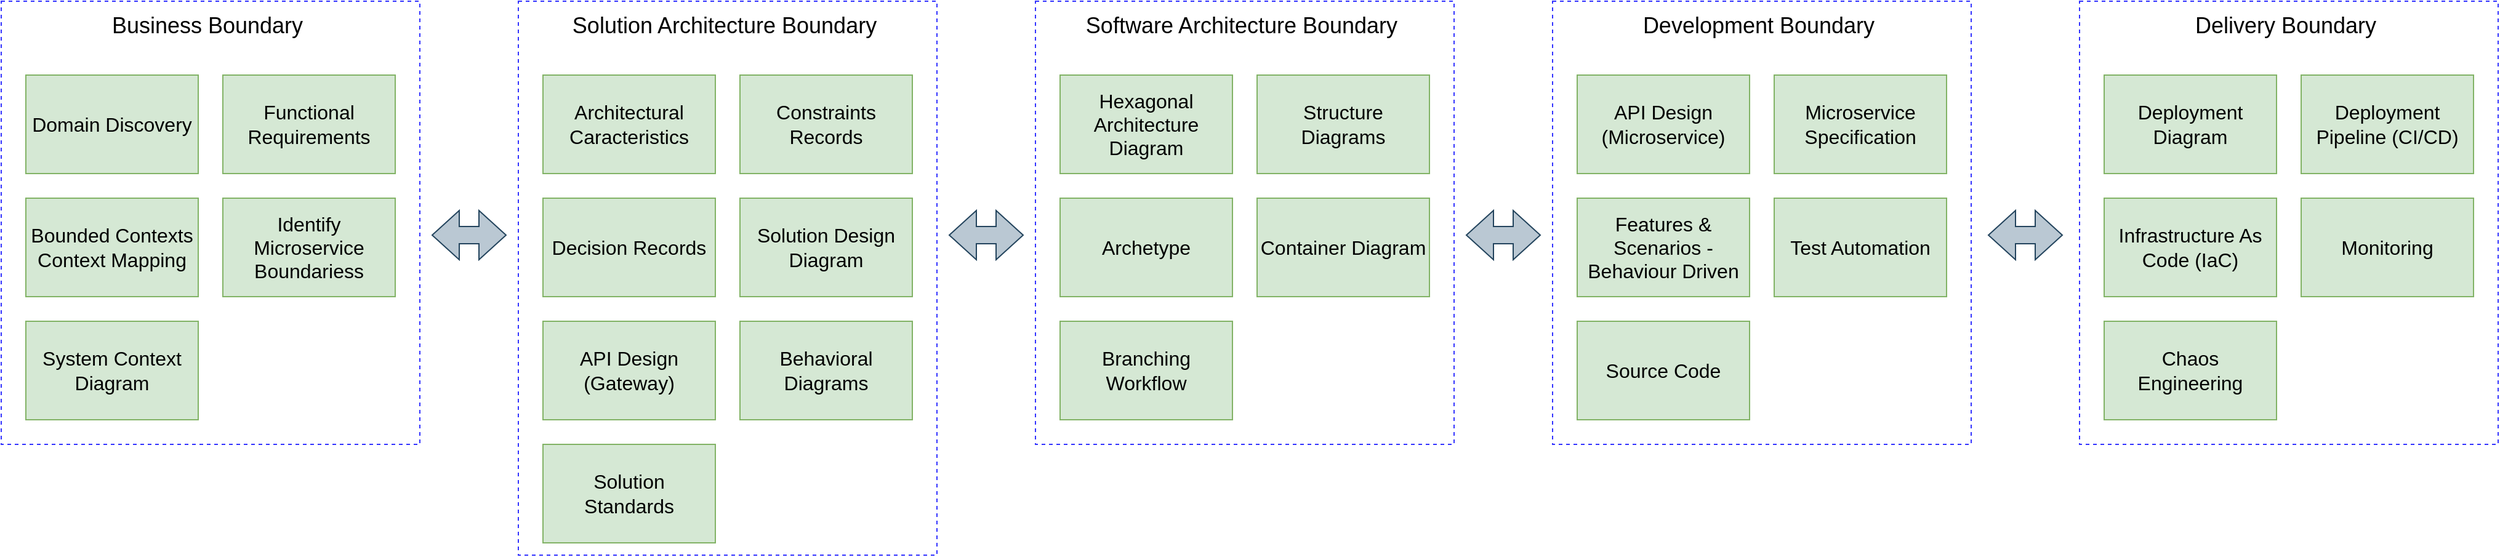 <mxfile version="14.9.6" type="device"><diagram id="Oz1pxEKi8darIY-afutS" name="Página-1"><mxGraphModel dx="1024" dy="592" grid="1" gridSize="10" guides="1" tooltips="1" connect="1" arrows="1" fold="1" page="1" pageScale="1" pageWidth="827" pageHeight="1169" math="0" shadow="0"><root><mxCell id="0"/><mxCell id="1" parent="0"/><mxCell id="v-x4CfVWVhVUCC3SoPK2-30" value="" style="rounded=0;whiteSpace=wrap;html=1;dashed=1;fillColor=none;strokeColor=#3333FF;" parent="1" vertex="1"><mxGeometry x="880" y="50" width="340" height="360" as="geometry"/></mxCell><mxCell id="v-x4CfVWVhVUCC3SoPK2-1" value="" style="rounded=0;whiteSpace=wrap;html=1;dashed=1;fillColor=none;strokeColor=#3333FF;" parent="1" vertex="1"><mxGeometry x="40" y="50" width="340" height="360" as="geometry"/></mxCell><mxCell id="v-x4CfVWVhVUCC3SoPK2-2" value="&lt;span style=&quot;font-size: 16px&quot;&gt;Domain Discovery&lt;/span&gt;" style="rounded=0;whiteSpace=wrap;html=1;fillColor=#d5e8d4;strokeColor=#82b366;" parent="1" vertex="1"><mxGeometry x="60" y="110" width="140" height="80" as="geometry"/></mxCell><mxCell id="v-x4CfVWVhVUCC3SoPK2-3" value="&lt;div&gt;&lt;font style=&quot;font-size: 18px&quot;&gt;Business Boundary&amp;nbsp;&lt;/font&gt;&lt;/div&gt;" style="text;html=1;strokeColor=none;fillColor=none;align=center;verticalAlign=middle;whiteSpace=wrap;rounded=0;dashed=1;" parent="1" vertex="1"><mxGeometry x="100" y="50" width="220" height="40" as="geometry"/></mxCell><mxCell id="v-x4CfVWVhVUCC3SoPK2-4" value="&lt;span style=&quot;font-size: 16px&quot;&gt;Functional Requirements&lt;/span&gt;" style="rounded=0;whiteSpace=wrap;html=1;fillColor=#d5e8d4;strokeColor=#82b366;" parent="1" vertex="1"><mxGeometry x="220" y="110" width="140" height="80" as="geometry"/></mxCell><mxCell id="v-x4CfVWVhVUCC3SoPK2-5" value="&lt;span style=&quot;font-size: 16px&quot;&gt;Bounded Contexts&lt;br&gt;Context Mapping&lt;/span&gt;" style="rounded=0;whiteSpace=wrap;html=1;fillColor=#d5e8d4;strokeColor=#82b366;" parent="1" vertex="1"><mxGeometry x="60" y="210" width="140" height="80" as="geometry"/></mxCell><mxCell id="v-x4CfVWVhVUCC3SoPK2-6" value="&lt;span style=&quot;font-size: 16px&quot;&gt;Identify Microservice Boundariess&lt;/span&gt;" style="rounded=0;whiteSpace=wrap;html=1;fillColor=#d5e8d4;strokeColor=#82b366;" parent="1" vertex="1"><mxGeometry x="220" y="210" width="140" height="80" as="geometry"/></mxCell><mxCell id="v-x4CfVWVhVUCC3SoPK2-7" value="&lt;span style=&quot;font-size: 16px&quot;&gt;System Context Diagram&lt;/span&gt;" style="rounded=0;whiteSpace=wrap;html=1;fillColor=#d5e8d4;strokeColor=#82b366;" parent="1" vertex="1"><mxGeometry x="60" y="310" width="140" height="80" as="geometry"/></mxCell><mxCell id="v-x4CfVWVhVUCC3SoPK2-16" value="" style="rounded=0;whiteSpace=wrap;html=1;dashed=1;fillColor=none;strokeColor=#3333FF;" parent="1" vertex="1"><mxGeometry x="460" y="50" width="340" height="450" as="geometry"/></mxCell><mxCell id="v-x4CfVWVhVUCC3SoPK2-17" value="&lt;span style=&quot;font-size: 16px&quot;&gt;Architectural Caracteristics&lt;/span&gt;" style="rounded=0;whiteSpace=wrap;html=1;fillColor=#d5e8d4;strokeColor=#82b366;" parent="1" vertex="1"><mxGeometry x="480" y="110" width="140" height="80" as="geometry"/></mxCell><mxCell id="v-x4CfVWVhVUCC3SoPK2-18" value="&lt;div&gt;&lt;font style=&quot;font-size: 18px&quot;&gt;Solution Architecture Boundary&amp;nbsp;&lt;/font&gt;&lt;/div&gt;" style="text;html=1;strokeColor=none;fillColor=none;align=center;verticalAlign=middle;whiteSpace=wrap;rounded=0;dashed=1;" parent="1" vertex="1"><mxGeometry x="500" y="50" width="260" height="40" as="geometry"/></mxCell><mxCell id="v-x4CfVWVhVUCC3SoPK2-19" value="&lt;span style=&quot;font-size: 16px&quot;&gt;Constraints Records&lt;/span&gt;" style="rounded=0;whiteSpace=wrap;html=1;fillColor=#d5e8d4;strokeColor=#82b366;" parent="1" vertex="1"><mxGeometry x="640" y="110" width="140" height="80" as="geometry"/></mxCell><mxCell id="v-x4CfVWVhVUCC3SoPK2-20" value="&lt;span style=&quot;font-size: 16px&quot;&gt;Decision Records&lt;/span&gt;" style="rounded=0;whiteSpace=wrap;html=1;fillColor=#d5e8d4;strokeColor=#82b366;" parent="1" vertex="1"><mxGeometry x="480" y="210" width="140" height="80" as="geometry"/></mxCell><mxCell id="v-x4CfVWVhVUCC3SoPK2-21" value="&lt;span style=&quot;font-size: 16px&quot;&gt;Solution Design Diagram&lt;/span&gt;" style="rounded=0;whiteSpace=wrap;html=1;fillColor=#d5e8d4;strokeColor=#82b366;" parent="1" vertex="1"><mxGeometry x="640" y="210" width="140" height="80" as="geometry"/></mxCell><mxCell id="v-x4CfVWVhVUCC3SoPK2-22" value="&lt;span style=&quot;font-size: 16px&quot;&gt;Container Diagram&lt;/span&gt;" style="rounded=0;whiteSpace=wrap;html=1;fillColor=#d5e8d4;strokeColor=#82b366;" parent="1" vertex="1"><mxGeometry x="1060" y="210" width="140" height="80" as="geometry"/></mxCell><mxCell id="v-x4CfVWVhVUCC3SoPK2-23" value="&lt;span style=&quot;font-size: 16px&quot;&gt;Behavioral Diagrams&lt;/span&gt;" style="rounded=0;whiteSpace=wrap;html=1;fillColor=#d5e8d4;strokeColor=#82b366;" parent="1" vertex="1"><mxGeometry x="640" y="310" width="140" height="80" as="geometry"/></mxCell><mxCell id="v-x4CfVWVhVUCC3SoPK2-24" value="&lt;span style=&quot;font-size: 16px&quot;&gt;Structure&lt;br&gt;Diagrams&lt;/span&gt;" style="rounded=0;whiteSpace=wrap;html=1;fillColor=#d5e8d4;strokeColor=#82b366;" parent="1" vertex="1"><mxGeometry x="1060" y="110" width="140" height="80" as="geometry"/></mxCell><mxCell id="v-x4CfVWVhVUCC3SoPK2-25" value="&lt;span style=&quot;font-size: 16px&quot;&gt;API Design (Gateway)&lt;/span&gt;" style="rounded=0;whiteSpace=wrap;html=1;fillColor=#d5e8d4;strokeColor=#82b366;" parent="1" vertex="1"><mxGeometry x="480" y="310" width="140" height="80" as="geometry"/></mxCell><mxCell id="v-x4CfVWVhVUCC3SoPK2-31" value="&lt;span style=&quot;font-size: 16px&quot;&gt;Hexagonal Architecture Diagram&lt;/span&gt;" style="rounded=0;whiteSpace=wrap;html=1;fillColor=#d5e8d4;strokeColor=#82b366;" parent="1" vertex="1"><mxGeometry x="900" y="110" width="140" height="80" as="geometry"/></mxCell><mxCell id="v-x4CfVWVhVUCC3SoPK2-32" value="&lt;span style=&quot;font-size: 18px&quot;&gt;Software Architecture Boundary&amp;nbsp;&lt;/span&gt;" style="text;html=1;strokeColor=none;fillColor=none;align=center;verticalAlign=middle;whiteSpace=wrap;rounded=0;dashed=1;" parent="1" vertex="1"><mxGeometry x="900" y="50" width="300" height="40" as="geometry"/></mxCell><mxCell id="v-x4CfVWVhVUCC3SoPK2-33" value="&lt;span style=&quot;font-size: 16px&quot;&gt;Solution&lt;br&gt;Standards&lt;/span&gt;" style="rounded=0;whiteSpace=wrap;html=1;fillColor=#d5e8d4;strokeColor=#82b366;" parent="1" vertex="1"><mxGeometry x="480" y="410" width="140" height="80" as="geometry"/></mxCell><mxCell id="v-x4CfVWVhVUCC3SoPK2-34" value="&lt;span style=&quot;font-size: 16px&quot;&gt;Archetype&lt;/span&gt;" style="rounded=0;whiteSpace=wrap;html=1;fillColor=#d5e8d4;strokeColor=#82b366;" parent="1" vertex="1"><mxGeometry x="900" y="210" width="140" height="80" as="geometry"/></mxCell><mxCell id="v-x4CfVWVhVUCC3SoPK2-35" value="&lt;span style=&quot;font-size: 16px&quot;&gt;Branching Workflow&lt;/span&gt;" style="rounded=0;whiteSpace=wrap;html=1;fillColor=#d5e8d4;strokeColor=#82b366;" parent="1" vertex="1"><mxGeometry x="900" y="310" width="140" height="80" as="geometry"/></mxCell><mxCell id="v-x4CfVWVhVUCC3SoPK2-37" value="" style="rounded=0;whiteSpace=wrap;html=1;dashed=1;fillColor=none;strokeColor=#3333FF;" parent="1" vertex="1"><mxGeometry x="1300" y="50" width="340" height="360" as="geometry"/></mxCell><mxCell id="v-x4CfVWVhVUCC3SoPK2-38" value="&lt;span style=&quot;font-size: 16px&quot;&gt;API Design (Microservice)&lt;/span&gt;" style="rounded=0;whiteSpace=wrap;html=1;fillColor=#d5e8d4;strokeColor=#82b366;" parent="1" vertex="1"><mxGeometry x="1320" y="110" width="140" height="80" as="geometry"/></mxCell><mxCell id="v-x4CfVWVhVUCC3SoPK2-39" value="&lt;span style=&quot;font-size: 18px&quot;&gt;Development&amp;nbsp;Boundary&amp;nbsp;&lt;/span&gt;" style="text;html=1;strokeColor=none;fillColor=none;align=center;verticalAlign=middle;whiteSpace=wrap;rounded=0;dashed=1;" parent="1" vertex="1"><mxGeometry x="1320" y="50" width="300" height="40" as="geometry"/></mxCell><mxCell id="v-x4CfVWVhVUCC3SoPK2-40" value="&lt;span style=&quot;font-size: 16px&quot;&gt;Microservice&lt;/span&gt;&lt;br&gt;&lt;span style=&quot;font-size: 16px&quot;&gt;Specification&lt;/span&gt;" style="rounded=0;whiteSpace=wrap;html=1;fillColor=#d5e8d4;strokeColor=#82b366;" parent="1" vertex="1"><mxGeometry x="1480" y="110" width="140" height="80" as="geometry"/></mxCell><mxCell id="v-x4CfVWVhVUCC3SoPK2-41" value="&lt;span style=&quot;font-size: 16px&quot;&gt;Features &amp;amp; Scenarios - Behaviour Driven&lt;/span&gt;" style="rounded=0;whiteSpace=wrap;html=1;fillColor=#d5e8d4;strokeColor=#82b366;" parent="1" vertex="1"><mxGeometry x="1320" y="210" width="140" height="80" as="geometry"/></mxCell><mxCell id="v-x4CfVWVhVUCC3SoPK2-42" value="&lt;span style=&quot;font-size: 16px&quot;&gt;Test Automation&lt;/span&gt;" style="rounded=0;whiteSpace=wrap;html=1;fillColor=#d5e8d4;strokeColor=#82b366;" parent="1" vertex="1"><mxGeometry x="1480" y="210" width="140" height="80" as="geometry"/></mxCell><mxCell id="v-x4CfVWVhVUCC3SoPK2-43" value="&lt;span style=&quot;font-size: 16px&quot;&gt;Source Code&lt;/span&gt;" style="rounded=0;whiteSpace=wrap;html=1;fillColor=#d5e8d4;strokeColor=#82b366;" parent="1" vertex="1"><mxGeometry x="1320" y="310" width="140" height="80" as="geometry"/></mxCell><mxCell id="v-x4CfVWVhVUCC3SoPK2-44" value="" style="rounded=0;whiteSpace=wrap;html=1;dashed=1;fillColor=none;strokeColor=#3333FF;" parent="1" vertex="1"><mxGeometry x="1728" y="50" width="340" height="360" as="geometry"/></mxCell><mxCell id="v-x4CfVWVhVUCC3SoPK2-45" value="&lt;span style=&quot;font-size: 16px&quot;&gt;Deployment Diagram&lt;/span&gt;" style="rounded=0;whiteSpace=wrap;html=1;fillColor=#d5e8d4;strokeColor=#82b366;" parent="1" vertex="1"><mxGeometry x="1748" y="110" width="140" height="80" as="geometry"/></mxCell><mxCell id="v-x4CfVWVhVUCC3SoPK2-46" value="&lt;span style=&quot;font-size: 18px&quot;&gt;Delivery Boundary&amp;nbsp;&lt;/span&gt;" style="text;html=1;strokeColor=none;fillColor=none;align=center;verticalAlign=middle;whiteSpace=wrap;rounded=0;dashed=1;" parent="1" vertex="1"><mxGeometry x="1748" y="50" width="300" height="40" as="geometry"/></mxCell><mxCell id="v-x4CfVWVhVUCC3SoPK2-47" value="&lt;span style=&quot;font-size: 16px&quot;&gt;Deployment Pipeline (CI/CD)&lt;/span&gt;" style="rounded=0;whiteSpace=wrap;html=1;fillColor=#d5e8d4;strokeColor=#82b366;" parent="1" vertex="1"><mxGeometry x="1908" y="110" width="140" height="80" as="geometry"/></mxCell><mxCell id="v-x4CfVWVhVUCC3SoPK2-48" value="&lt;span style=&quot;font-size: 16px&quot;&gt;Infrastructure As Code (IaC)&lt;/span&gt;" style="rounded=0;whiteSpace=wrap;html=1;fillColor=#d5e8d4;strokeColor=#82b366;" parent="1" vertex="1"><mxGeometry x="1748" y="210" width="140" height="80" as="geometry"/></mxCell><mxCell id="v-x4CfVWVhVUCC3SoPK2-49" value="&lt;span style=&quot;font-size: 16px&quot;&gt;Monitoring&lt;/span&gt;" style="rounded=0;whiteSpace=wrap;html=1;fillColor=#d5e8d4;strokeColor=#82b366;" parent="1" vertex="1"><mxGeometry x="1908" y="210" width="140" height="80" as="geometry"/></mxCell><mxCell id="v-x4CfVWVhVUCC3SoPK2-50" value="&lt;span style=&quot;font-size: 16px&quot;&gt;Chaos &lt;br&gt;Engineering&lt;/span&gt;" style="rounded=0;whiteSpace=wrap;html=1;fillColor=#d5e8d4;strokeColor=#82b366;" parent="1" vertex="1"><mxGeometry x="1748" y="310" width="140" height="80" as="geometry"/></mxCell><mxCell id="v-x4CfVWVhVUCC3SoPK2-51" value="" style="html=1;shadow=0;dashed=0;align=center;verticalAlign=middle;shape=mxgraph.arrows2.twoWayArrow;dy=0.65;dx=22;fillColor=#bac8d3;strokeColor=#23445d;" parent="1" vertex="1"><mxGeometry x="390" y="220" width="60" height="40" as="geometry"/></mxCell><mxCell id="v-x4CfVWVhVUCC3SoPK2-52" value="" style="html=1;shadow=0;dashed=0;align=center;verticalAlign=middle;shape=mxgraph.arrows2.twoWayArrow;dy=0.65;dx=22;fillColor=#bac8d3;strokeColor=#23445d;" parent="1" vertex="1"><mxGeometry x="810" y="220" width="60" height="40" as="geometry"/></mxCell><mxCell id="v-x4CfVWVhVUCC3SoPK2-53" value="" style="html=1;shadow=0;dashed=0;align=center;verticalAlign=middle;shape=mxgraph.arrows2.twoWayArrow;dy=0.65;dx=22;fillColor=#bac8d3;strokeColor=#23445d;" parent="1" vertex="1"><mxGeometry x="1230" y="220" width="60" height="40" as="geometry"/></mxCell><mxCell id="v-x4CfVWVhVUCC3SoPK2-54" value="" style="html=1;shadow=0;dashed=0;align=center;verticalAlign=middle;shape=mxgraph.arrows2.twoWayArrow;dy=0.65;dx=22;fillColor=#bac8d3;strokeColor=#23445d;" parent="1" vertex="1"><mxGeometry x="1654" y="220" width="60" height="40" as="geometry"/></mxCell></root></mxGraphModel></diagram></mxfile>